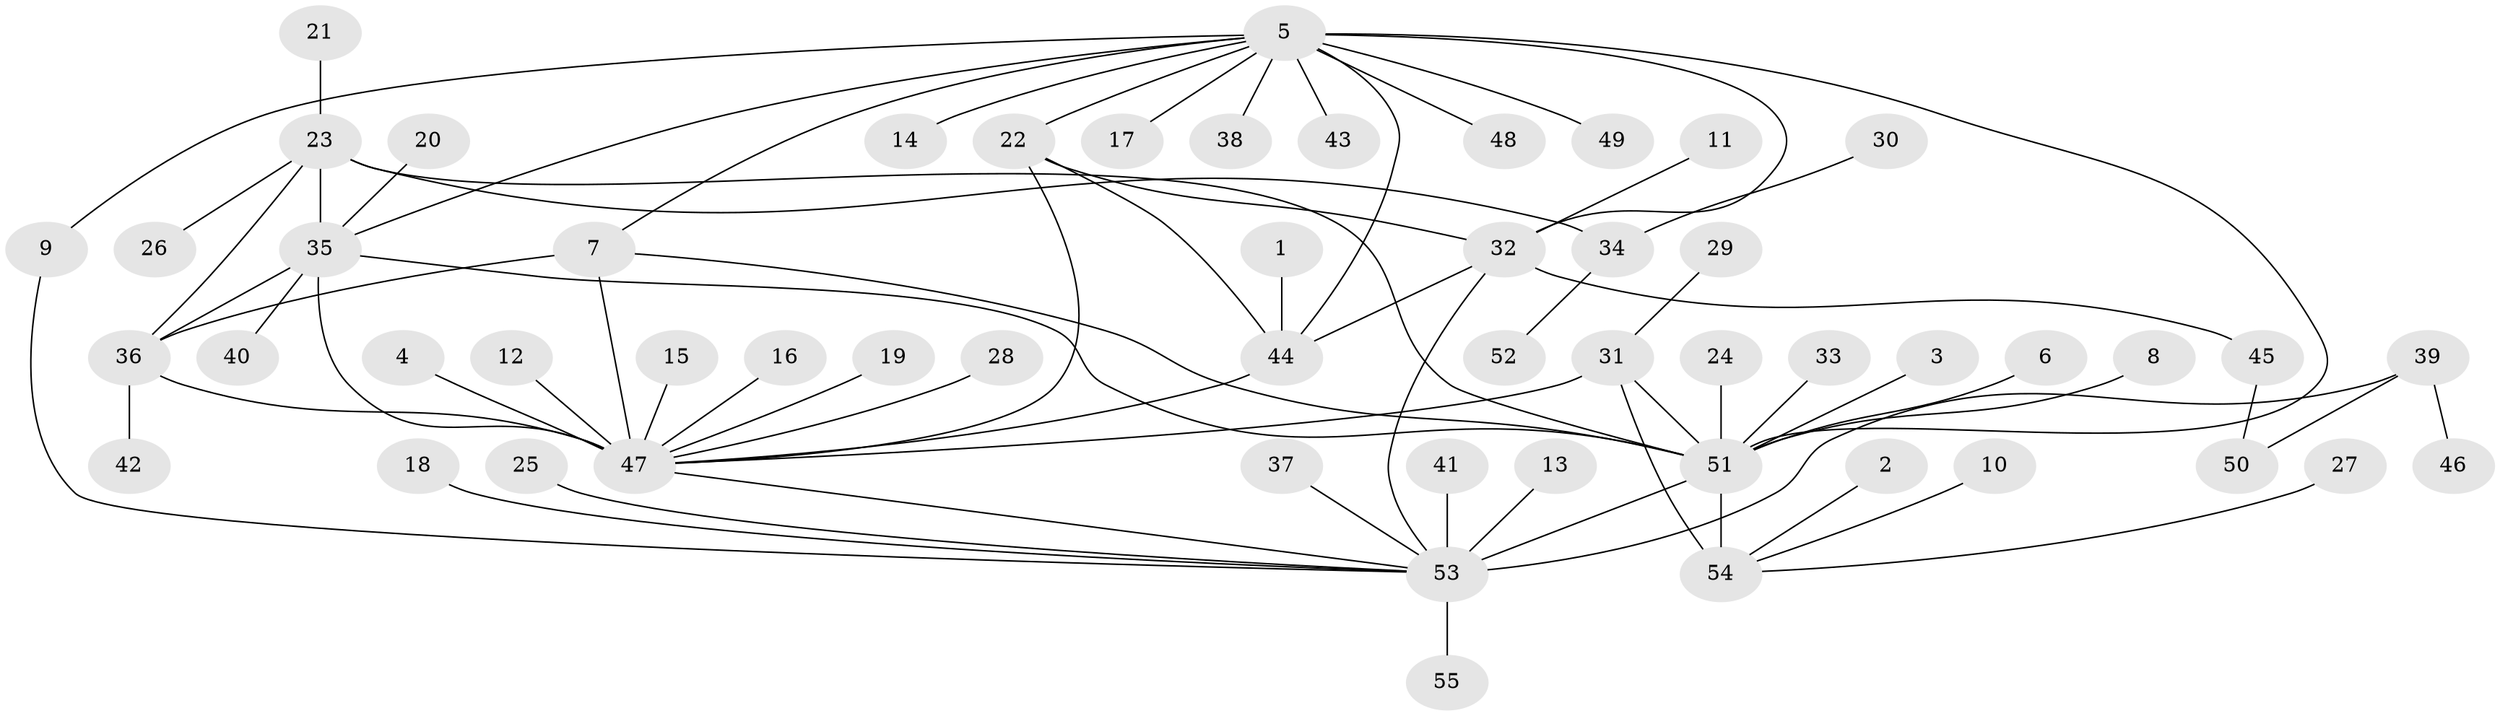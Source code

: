 // original degree distribution, {11: 0.00909090909090909, 7: 0.06363636363636363, 8: 0.02727272727272727, 9: 0.03636363636363636, 5: 0.02727272727272727, 6: 0.045454545454545456, 15: 0.00909090909090909, 10: 0.01818181818181818, 1: 0.5909090909090909, 3: 0.00909090909090909, 2: 0.15454545454545454, 4: 0.00909090909090909}
// Generated by graph-tools (version 1.1) at 2025/50/03/09/25 03:50:26]
// undirected, 55 vertices, 72 edges
graph export_dot {
graph [start="1"]
  node [color=gray90,style=filled];
  1;
  2;
  3;
  4;
  5;
  6;
  7;
  8;
  9;
  10;
  11;
  12;
  13;
  14;
  15;
  16;
  17;
  18;
  19;
  20;
  21;
  22;
  23;
  24;
  25;
  26;
  27;
  28;
  29;
  30;
  31;
  32;
  33;
  34;
  35;
  36;
  37;
  38;
  39;
  40;
  41;
  42;
  43;
  44;
  45;
  46;
  47;
  48;
  49;
  50;
  51;
  52;
  53;
  54;
  55;
  1 -- 44 [weight=1.0];
  2 -- 54 [weight=1.0];
  3 -- 51 [weight=1.0];
  4 -- 47 [weight=1.0];
  5 -- 7 [weight=1.0];
  5 -- 9 [weight=1.0];
  5 -- 14 [weight=1.0];
  5 -- 17 [weight=1.0];
  5 -- 22 [weight=2.0];
  5 -- 32 [weight=2.0];
  5 -- 35 [weight=1.0];
  5 -- 38 [weight=1.0];
  5 -- 43 [weight=1.0];
  5 -- 44 [weight=2.0];
  5 -- 48 [weight=1.0];
  5 -- 49 [weight=1.0];
  5 -- 51 [weight=1.0];
  6 -- 51 [weight=1.0];
  7 -- 36 [weight=1.0];
  7 -- 47 [weight=3.0];
  7 -- 51 [weight=1.0];
  8 -- 51 [weight=2.0];
  9 -- 53 [weight=1.0];
  10 -- 54 [weight=1.0];
  11 -- 32 [weight=1.0];
  12 -- 47 [weight=1.0];
  13 -- 53 [weight=1.0];
  15 -- 47 [weight=1.0];
  16 -- 47 [weight=1.0];
  18 -- 53 [weight=1.0];
  19 -- 47 [weight=1.0];
  20 -- 35 [weight=1.0];
  21 -- 23 [weight=1.0];
  22 -- 32 [weight=1.0];
  22 -- 44 [weight=1.0];
  22 -- 47 [weight=1.0];
  23 -- 26 [weight=1.0];
  23 -- 34 [weight=1.0];
  23 -- 35 [weight=3.0];
  23 -- 36 [weight=1.0];
  23 -- 51 [weight=1.0];
  24 -- 51 [weight=1.0];
  25 -- 53 [weight=1.0];
  27 -- 54 [weight=1.0];
  28 -- 47 [weight=1.0];
  29 -- 31 [weight=1.0];
  30 -- 34 [weight=1.0];
  31 -- 47 [weight=1.0];
  31 -- 51 [weight=3.0];
  31 -- 54 [weight=1.0];
  32 -- 44 [weight=1.0];
  32 -- 45 [weight=1.0];
  32 -- 53 [weight=1.0];
  33 -- 51 [weight=1.0];
  34 -- 52 [weight=1.0];
  35 -- 36 [weight=3.0];
  35 -- 40 [weight=1.0];
  35 -- 47 [weight=1.0];
  35 -- 51 [weight=1.0];
  36 -- 42 [weight=1.0];
  36 -- 47 [weight=4.0];
  37 -- 53 [weight=1.0];
  39 -- 46 [weight=1.0];
  39 -- 50 [weight=1.0];
  39 -- 53 [weight=1.0];
  41 -- 53 [weight=1.0];
  44 -- 47 [weight=1.0];
  45 -- 50 [weight=1.0];
  47 -- 53 [weight=1.0];
  51 -- 53 [weight=4.0];
  51 -- 54 [weight=3.0];
  53 -- 55 [weight=1.0];
}
